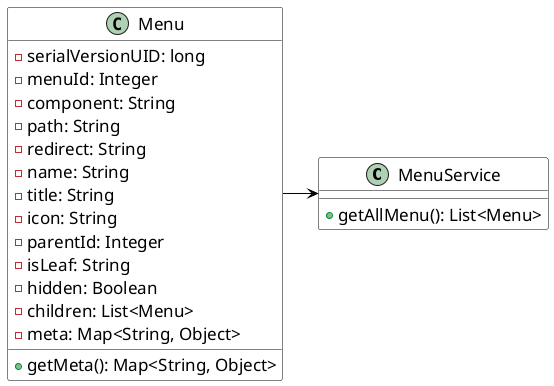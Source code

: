 @startuml
skinparam classBackgroundColor transparent
skinparam classBorderColor black
skinparam Shadowing false
skinparam ArrowColor black
skinparam defaultFontSize 17



class MenuService {
    +getAllMenu(): List<Menu>
}

Menu -> MenuService

class Menu {
    -serialVersionUID: long
    -menuId: Integer
    -component: String
    -path: String
    -redirect: String
    -name: String
    -title: String
    -icon: String
    -parentId: Integer
    -isLeaf: String
    -hidden: Boolean
    -children: List<Menu>
    -meta: Map<String, Object>
    +getMeta(): Map<String, Object>
}


@enduml
